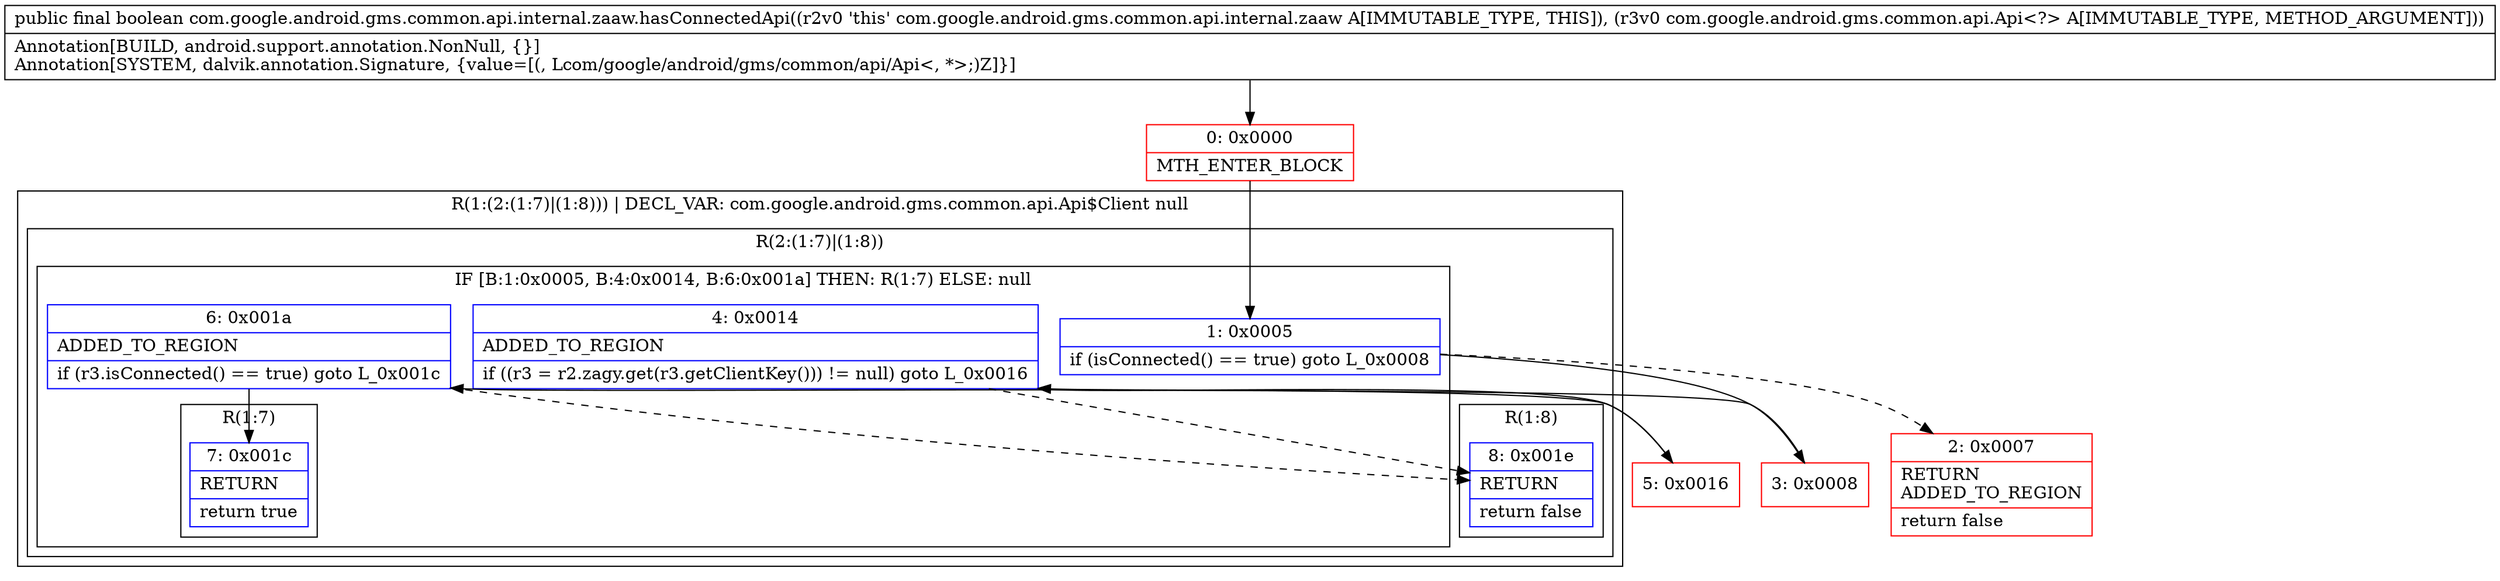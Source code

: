 digraph "CFG forcom.google.android.gms.common.api.internal.zaaw.hasConnectedApi(Lcom\/google\/android\/gms\/common\/api\/Api;)Z" {
subgraph cluster_Region_1753954233 {
label = "R(1:(2:(1:7)|(1:8))) | DECL_VAR: com.google.android.gms.common.api.Api$Client null\l";
node [shape=record,color=blue];
subgraph cluster_Region_1209975592 {
label = "R(2:(1:7)|(1:8))";
node [shape=record,color=blue];
subgraph cluster_IfRegion_1990221272 {
label = "IF [B:1:0x0005, B:4:0x0014, B:6:0x001a] THEN: R(1:7) ELSE: null";
node [shape=record,color=blue];
Node_1 [shape=record,label="{1\:\ 0x0005|if (isConnected() == true) goto L_0x0008\l}"];
Node_4 [shape=record,label="{4\:\ 0x0014|ADDED_TO_REGION\l|if ((r3 = r2.zagy.get(r3.getClientKey())) != null) goto L_0x0016\l}"];
Node_6 [shape=record,label="{6\:\ 0x001a|ADDED_TO_REGION\l|if (r3.isConnected() == true) goto L_0x001c\l}"];
subgraph cluster_Region_497022779 {
label = "R(1:7)";
node [shape=record,color=blue];
Node_7 [shape=record,label="{7\:\ 0x001c|RETURN\l|return true\l}"];
}
}
subgraph cluster_Region_748174798 {
label = "R(1:8)";
node [shape=record,color=blue];
Node_8 [shape=record,label="{8\:\ 0x001e|RETURN\l|return false\l}"];
}
}
}
Node_0 [shape=record,color=red,label="{0\:\ 0x0000|MTH_ENTER_BLOCK\l}"];
Node_2 [shape=record,color=red,label="{2\:\ 0x0007|RETURN\lADDED_TO_REGION\l|return false\l}"];
Node_3 [shape=record,color=red,label="{3\:\ 0x0008}"];
Node_5 [shape=record,color=red,label="{5\:\ 0x0016}"];
MethodNode[shape=record,label="{public final boolean com.google.android.gms.common.api.internal.zaaw.hasConnectedApi((r2v0 'this' com.google.android.gms.common.api.internal.zaaw A[IMMUTABLE_TYPE, THIS]), (r3v0 com.google.android.gms.common.api.Api\<?\> A[IMMUTABLE_TYPE, METHOD_ARGUMENT]))  | Annotation[BUILD, android.support.annotation.NonNull, \{\}]\lAnnotation[SYSTEM, dalvik.annotation.Signature, \{value=[(, Lcom\/google\/android\/gms\/common\/api\/Api\<, *\>;)Z]\}]\l}"];
MethodNode -> Node_0;
Node_1 -> Node_2[style=dashed];
Node_1 -> Node_3;
Node_4 -> Node_5;
Node_4 -> Node_8[style=dashed];
Node_6 -> Node_7;
Node_6 -> Node_8[style=dashed];
Node_0 -> Node_1;
Node_3 -> Node_4;
Node_5 -> Node_6;
}

